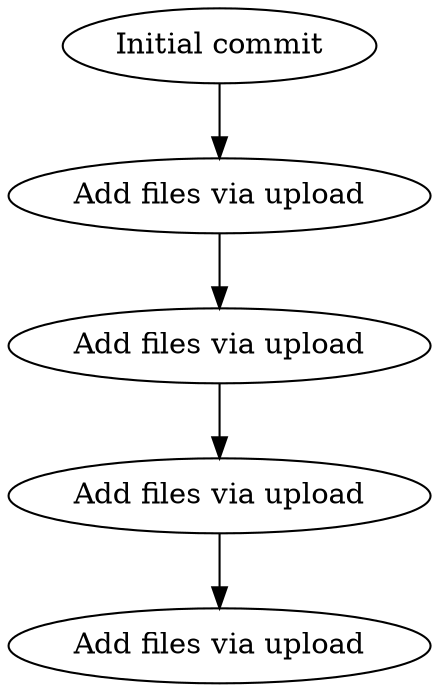 digraph G {
    "528bedee65b36096ac6c34f81ff74dec33c36d4c" [label="Add files via upload"];
    "9141495144b41a53c07024dd99d98381226665c1" -> "528bedee65b36096ac6c34f81ff74dec33c36d4c";
    "9141495144b41a53c07024dd99d98381226665c1" [label="Add files via upload"];
    "02d2f8816388aabf89c2d945e6f01c7004c300ce" -> "9141495144b41a53c07024dd99d98381226665c1";
    "02d2f8816388aabf89c2d945e6f01c7004c300ce" [label="Add files via upload"];
    "2301b8f5dc2d0e7e43f1e941e23d39610b5aeaff" -> "02d2f8816388aabf89c2d945e6f01c7004c300ce";
    "2301b8f5dc2d0e7e43f1e941e23d39610b5aeaff" [label="Add files via upload"];
    "98a28b47bfdaf3bad36fe54e354db140cbe38918" -> "2301b8f5dc2d0e7e43f1e941e23d39610b5aeaff";
    "98a28b47bfdaf3bad36fe54e354db140cbe38918" [label="Initial commit"];
}
